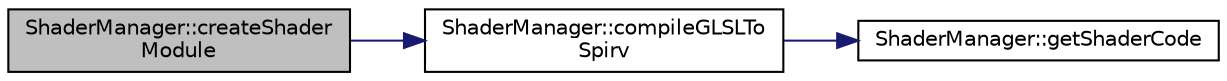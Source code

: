 digraph "ShaderManager::createShaderModule"
{
 // LATEX_PDF_SIZE
  edge [fontname="Helvetica",fontsize="10",labelfontname="Helvetica",labelfontsize="10"];
  node [fontname="Helvetica",fontsize="10",shape=record];
  rankdir="LR";
  Node1 [label="ShaderManager::createShader\lModule",height=0.2,width=0.4,color="black", fillcolor="grey75", style="filled", fontcolor="black",tooltip="Creates a shader module from a file."];
  Node1 -> Node2 [color="midnightblue",fontsize="10",style="solid",fontname="Helvetica"];
  Node2 [label="ShaderManager::compileGLSLTo\lSpirv",height=0.2,width=0.4,color="black", fillcolor="white", style="filled",URL="$namespaceShaderManager.html#a7b7005ce467ff4cb0465418eeae09c55",tooltip="Compiles a given GLSL code to SPIRV."];
  Node2 -> Node3 [color="midnightblue",fontsize="10",style="solid",fontname="Helvetica"];
  Node3 [label="ShaderManager::getShaderCode",height=0.2,width=0.4,color="black", fillcolor="white", style="filled",URL="$namespaceShaderManager.html#a7290d17f0cfbec86001a9299d7dfbfc6",tooltip="Returns the shader code as a string corresponding to the given stage and object type."];
}
